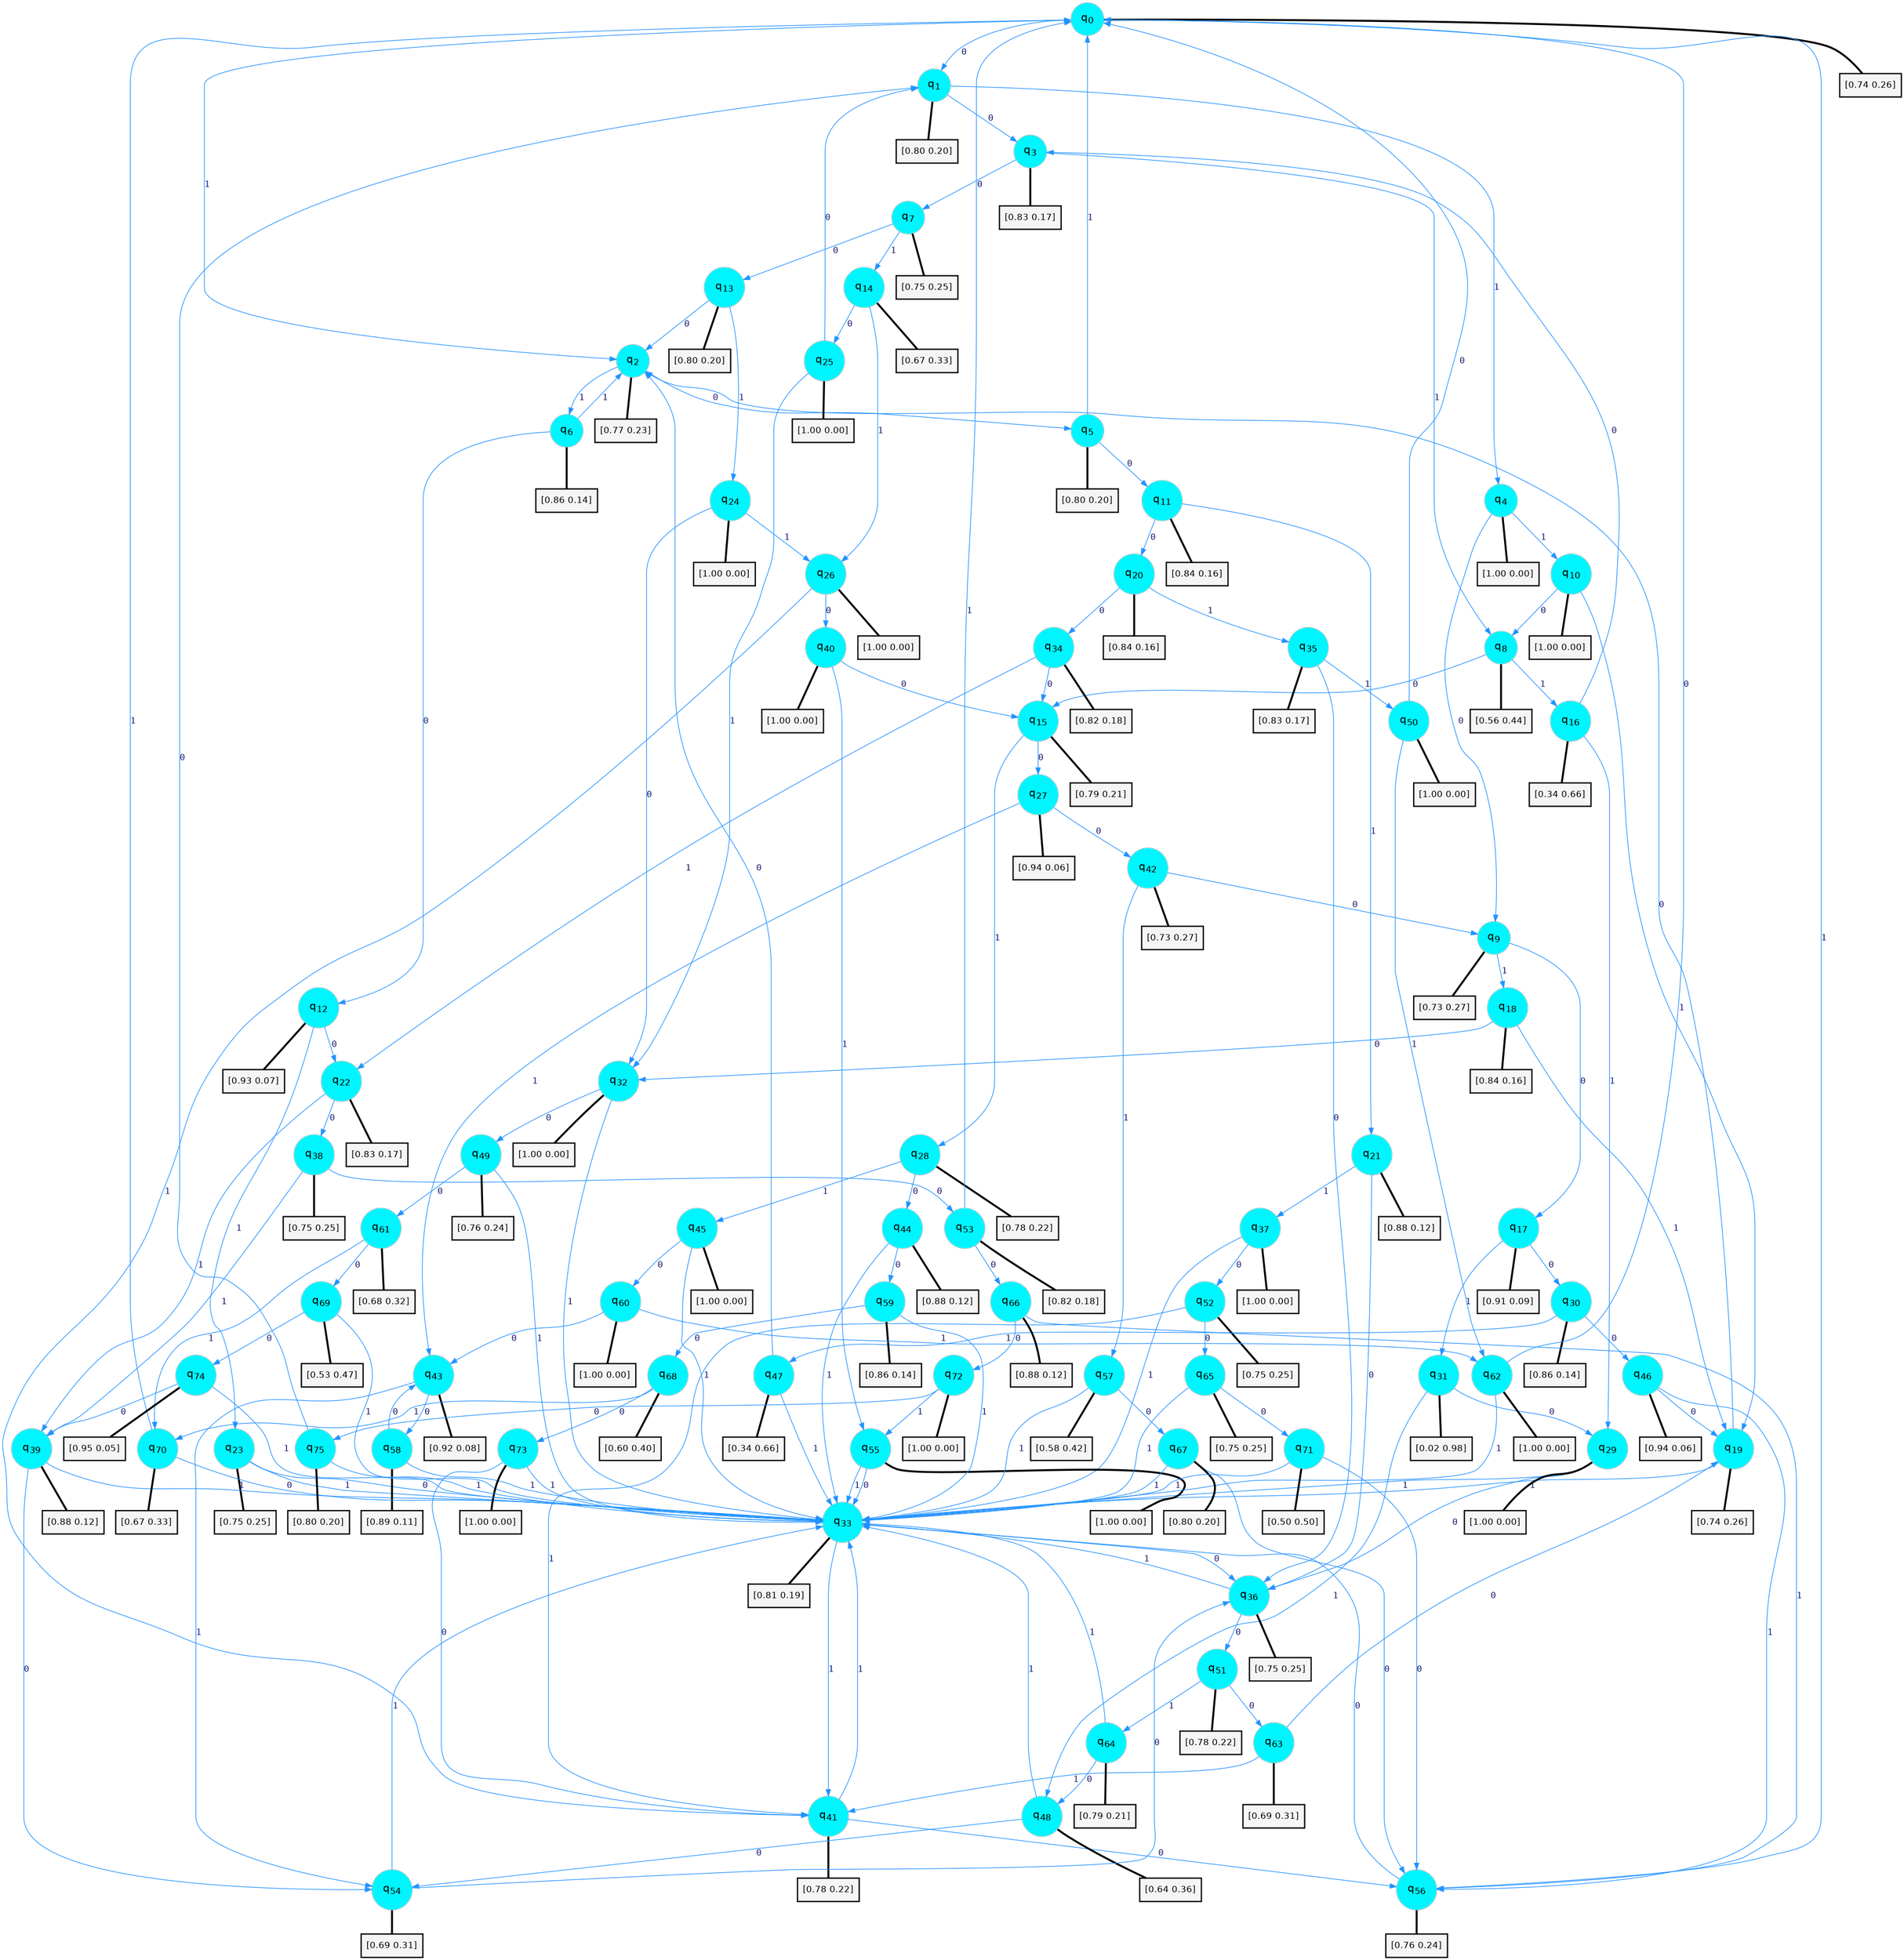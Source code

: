 digraph G {
graph [
bgcolor=transparent, dpi=300, rankdir=TD, size="40,25"];
node [
color=gray, fillcolor=turquoise1, fontcolor=black, fontname=Helvetica, fontsize=16, fontweight=bold, shape=circle, style=filled];
edge [
arrowsize=1, color=dodgerblue1, fontcolor=midnightblue, fontname=courier, fontweight=bold, penwidth=1, style=solid, weight=20];
0[label=<q<SUB>0</SUB>>];
1[label=<q<SUB>1</SUB>>];
2[label=<q<SUB>2</SUB>>];
3[label=<q<SUB>3</SUB>>];
4[label=<q<SUB>4</SUB>>];
5[label=<q<SUB>5</SUB>>];
6[label=<q<SUB>6</SUB>>];
7[label=<q<SUB>7</SUB>>];
8[label=<q<SUB>8</SUB>>];
9[label=<q<SUB>9</SUB>>];
10[label=<q<SUB>10</SUB>>];
11[label=<q<SUB>11</SUB>>];
12[label=<q<SUB>12</SUB>>];
13[label=<q<SUB>13</SUB>>];
14[label=<q<SUB>14</SUB>>];
15[label=<q<SUB>15</SUB>>];
16[label=<q<SUB>16</SUB>>];
17[label=<q<SUB>17</SUB>>];
18[label=<q<SUB>18</SUB>>];
19[label=<q<SUB>19</SUB>>];
20[label=<q<SUB>20</SUB>>];
21[label=<q<SUB>21</SUB>>];
22[label=<q<SUB>22</SUB>>];
23[label=<q<SUB>23</SUB>>];
24[label=<q<SUB>24</SUB>>];
25[label=<q<SUB>25</SUB>>];
26[label=<q<SUB>26</SUB>>];
27[label=<q<SUB>27</SUB>>];
28[label=<q<SUB>28</SUB>>];
29[label=<q<SUB>29</SUB>>];
30[label=<q<SUB>30</SUB>>];
31[label=<q<SUB>31</SUB>>];
32[label=<q<SUB>32</SUB>>];
33[label=<q<SUB>33</SUB>>];
34[label=<q<SUB>34</SUB>>];
35[label=<q<SUB>35</SUB>>];
36[label=<q<SUB>36</SUB>>];
37[label=<q<SUB>37</SUB>>];
38[label=<q<SUB>38</SUB>>];
39[label=<q<SUB>39</SUB>>];
40[label=<q<SUB>40</SUB>>];
41[label=<q<SUB>41</SUB>>];
42[label=<q<SUB>42</SUB>>];
43[label=<q<SUB>43</SUB>>];
44[label=<q<SUB>44</SUB>>];
45[label=<q<SUB>45</SUB>>];
46[label=<q<SUB>46</SUB>>];
47[label=<q<SUB>47</SUB>>];
48[label=<q<SUB>48</SUB>>];
49[label=<q<SUB>49</SUB>>];
50[label=<q<SUB>50</SUB>>];
51[label=<q<SUB>51</SUB>>];
52[label=<q<SUB>52</SUB>>];
53[label=<q<SUB>53</SUB>>];
54[label=<q<SUB>54</SUB>>];
55[label=<q<SUB>55</SUB>>];
56[label=<q<SUB>56</SUB>>];
57[label=<q<SUB>57</SUB>>];
58[label=<q<SUB>58</SUB>>];
59[label=<q<SUB>59</SUB>>];
60[label=<q<SUB>60</SUB>>];
61[label=<q<SUB>61</SUB>>];
62[label=<q<SUB>62</SUB>>];
63[label=<q<SUB>63</SUB>>];
64[label=<q<SUB>64</SUB>>];
65[label=<q<SUB>65</SUB>>];
66[label=<q<SUB>66</SUB>>];
67[label=<q<SUB>67</SUB>>];
68[label=<q<SUB>68</SUB>>];
69[label=<q<SUB>69</SUB>>];
70[label=<q<SUB>70</SUB>>];
71[label=<q<SUB>71</SUB>>];
72[label=<q<SUB>72</SUB>>];
73[label=<q<SUB>73</SUB>>];
74[label=<q<SUB>74</SUB>>];
75[label=<q<SUB>75</SUB>>];
76[label="[0.74 0.26]", shape=box,fontcolor=black, fontname=Helvetica, fontsize=14, penwidth=2, fillcolor=whitesmoke,color=black];
77[label="[0.80 0.20]", shape=box,fontcolor=black, fontname=Helvetica, fontsize=14, penwidth=2, fillcolor=whitesmoke,color=black];
78[label="[0.77 0.23]", shape=box,fontcolor=black, fontname=Helvetica, fontsize=14, penwidth=2, fillcolor=whitesmoke,color=black];
79[label="[0.83 0.17]", shape=box,fontcolor=black, fontname=Helvetica, fontsize=14, penwidth=2, fillcolor=whitesmoke,color=black];
80[label="[1.00 0.00]", shape=box,fontcolor=black, fontname=Helvetica, fontsize=14, penwidth=2, fillcolor=whitesmoke,color=black];
81[label="[0.80 0.20]", shape=box,fontcolor=black, fontname=Helvetica, fontsize=14, penwidth=2, fillcolor=whitesmoke,color=black];
82[label="[0.86 0.14]", shape=box,fontcolor=black, fontname=Helvetica, fontsize=14, penwidth=2, fillcolor=whitesmoke,color=black];
83[label="[0.75 0.25]", shape=box,fontcolor=black, fontname=Helvetica, fontsize=14, penwidth=2, fillcolor=whitesmoke,color=black];
84[label="[0.56 0.44]", shape=box,fontcolor=black, fontname=Helvetica, fontsize=14, penwidth=2, fillcolor=whitesmoke,color=black];
85[label="[0.73 0.27]", shape=box,fontcolor=black, fontname=Helvetica, fontsize=14, penwidth=2, fillcolor=whitesmoke,color=black];
86[label="[1.00 0.00]", shape=box,fontcolor=black, fontname=Helvetica, fontsize=14, penwidth=2, fillcolor=whitesmoke,color=black];
87[label="[0.84 0.16]", shape=box,fontcolor=black, fontname=Helvetica, fontsize=14, penwidth=2, fillcolor=whitesmoke,color=black];
88[label="[0.93 0.07]", shape=box,fontcolor=black, fontname=Helvetica, fontsize=14, penwidth=2, fillcolor=whitesmoke,color=black];
89[label="[0.80 0.20]", shape=box,fontcolor=black, fontname=Helvetica, fontsize=14, penwidth=2, fillcolor=whitesmoke,color=black];
90[label="[0.67 0.33]", shape=box,fontcolor=black, fontname=Helvetica, fontsize=14, penwidth=2, fillcolor=whitesmoke,color=black];
91[label="[0.79 0.21]", shape=box,fontcolor=black, fontname=Helvetica, fontsize=14, penwidth=2, fillcolor=whitesmoke,color=black];
92[label="[0.34 0.66]", shape=box,fontcolor=black, fontname=Helvetica, fontsize=14, penwidth=2, fillcolor=whitesmoke,color=black];
93[label="[0.91 0.09]", shape=box,fontcolor=black, fontname=Helvetica, fontsize=14, penwidth=2, fillcolor=whitesmoke,color=black];
94[label="[0.84 0.16]", shape=box,fontcolor=black, fontname=Helvetica, fontsize=14, penwidth=2, fillcolor=whitesmoke,color=black];
95[label="[0.74 0.26]", shape=box,fontcolor=black, fontname=Helvetica, fontsize=14, penwidth=2, fillcolor=whitesmoke,color=black];
96[label="[0.84 0.16]", shape=box,fontcolor=black, fontname=Helvetica, fontsize=14, penwidth=2, fillcolor=whitesmoke,color=black];
97[label="[0.88 0.12]", shape=box,fontcolor=black, fontname=Helvetica, fontsize=14, penwidth=2, fillcolor=whitesmoke,color=black];
98[label="[0.83 0.17]", shape=box,fontcolor=black, fontname=Helvetica, fontsize=14, penwidth=2, fillcolor=whitesmoke,color=black];
99[label="[0.75 0.25]", shape=box,fontcolor=black, fontname=Helvetica, fontsize=14, penwidth=2, fillcolor=whitesmoke,color=black];
100[label="[1.00 0.00]", shape=box,fontcolor=black, fontname=Helvetica, fontsize=14, penwidth=2, fillcolor=whitesmoke,color=black];
101[label="[1.00 0.00]", shape=box,fontcolor=black, fontname=Helvetica, fontsize=14, penwidth=2, fillcolor=whitesmoke,color=black];
102[label="[1.00 0.00]", shape=box,fontcolor=black, fontname=Helvetica, fontsize=14, penwidth=2, fillcolor=whitesmoke,color=black];
103[label="[0.94 0.06]", shape=box,fontcolor=black, fontname=Helvetica, fontsize=14, penwidth=2, fillcolor=whitesmoke,color=black];
104[label="[0.78 0.22]", shape=box,fontcolor=black, fontname=Helvetica, fontsize=14, penwidth=2, fillcolor=whitesmoke,color=black];
105[label="[1.00 0.00]", shape=box,fontcolor=black, fontname=Helvetica, fontsize=14, penwidth=2, fillcolor=whitesmoke,color=black];
106[label="[0.86 0.14]", shape=box,fontcolor=black, fontname=Helvetica, fontsize=14, penwidth=2, fillcolor=whitesmoke,color=black];
107[label="[0.02 0.98]", shape=box,fontcolor=black, fontname=Helvetica, fontsize=14, penwidth=2, fillcolor=whitesmoke,color=black];
108[label="[1.00 0.00]", shape=box,fontcolor=black, fontname=Helvetica, fontsize=14, penwidth=2, fillcolor=whitesmoke,color=black];
109[label="[0.81 0.19]", shape=box,fontcolor=black, fontname=Helvetica, fontsize=14, penwidth=2, fillcolor=whitesmoke,color=black];
110[label="[0.82 0.18]", shape=box,fontcolor=black, fontname=Helvetica, fontsize=14, penwidth=2, fillcolor=whitesmoke,color=black];
111[label="[0.83 0.17]", shape=box,fontcolor=black, fontname=Helvetica, fontsize=14, penwidth=2, fillcolor=whitesmoke,color=black];
112[label="[0.75 0.25]", shape=box,fontcolor=black, fontname=Helvetica, fontsize=14, penwidth=2, fillcolor=whitesmoke,color=black];
113[label="[1.00 0.00]", shape=box,fontcolor=black, fontname=Helvetica, fontsize=14, penwidth=2, fillcolor=whitesmoke,color=black];
114[label="[0.75 0.25]", shape=box,fontcolor=black, fontname=Helvetica, fontsize=14, penwidth=2, fillcolor=whitesmoke,color=black];
115[label="[0.88 0.12]", shape=box,fontcolor=black, fontname=Helvetica, fontsize=14, penwidth=2, fillcolor=whitesmoke,color=black];
116[label="[1.00 0.00]", shape=box,fontcolor=black, fontname=Helvetica, fontsize=14, penwidth=2, fillcolor=whitesmoke,color=black];
117[label="[0.78 0.22]", shape=box,fontcolor=black, fontname=Helvetica, fontsize=14, penwidth=2, fillcolor=whitesmoke,color=black];
118[label="[0.73 0.27]", shape=box,fontcolor=black, fontname=Helvetica, fontsize=14, penwidth=2, fillcolor=whitesmoke,color=black];
119[label="[0.92 0.08]", shape=box,fontcolor=black, fontname=Helvetica, fontsize=14, penwidth=2, fillcolor=whitesmoke,color=black];
120[label="[0.88 0.12]", shape=box,fontcolor=black, fontname=Helvetica, fontsize=14, penwidth=2, fillcolor=whitesmoke,color=black];
121[label="[1.00 0.00]", shape=box,fontcolor=black, fontname=Helvetica, fontsize=14, penwidth=2, fillcolor=whitesmoke,color=black];
122[label="[0.94 0.06]", shape=box,fontcolor=black, fontname=Helvetica, fontsize=14, penwidth=2, fillcolor=whitesmoke,color=black];
123[label="[0.34 0.66]", shape=box,fontcolor=black, fontname=Helvetica, fontsize=14, penwidth=2, fillcolor=whitesmoke,color=black];
124[label="[0.64 0.36]", shape=box,fontcolor=black, fontname=Helvetica, fontsize=14, penwidth=2, fillcolor=whitesmoke,color=black];
125[label="[0.76 0.24]", shape=box,fontcolor=black, fontname=Helvetica, fontsize=14, penwidth=2, fillcolor=whitesmoke,color=black];
126[label="[1.00 0.00]", shape=box,fontcolor=black, fontname=Helvetica, fontsize=14, penwidth=2, fillcolor=whitesmoke,color=black];
127[label="[0.78 0.22]", shape=box,fontcolor=black, fontname=Helvetica, fontsize=14, penwidth=2, fillcolor=whitesmoke,color=black];
128[label="[0.75 0.25]", shape=box,fontcolor=black, fontname=Helvetica, fontsize=14, penwidth=2, fillcolor=whitesmoke,color=black];
129[label="[0.82 0.18]", shape=box,fontcolor=black, fontname=Helvetica, fontsize=14, penwidth=2, fillcolor=whitesmoke,color=black];
130[label="[0.69 0.31]", shape=box,fontcolor=black, fontname=Helvetica, fontsize=14, penwidth=2, fillcolor=whitesmoke,color=black];
131[label="[1.00 0.00]", shape=box,fontcolor=black, fontname=Helvetica, fontsize=14, penwidth=2, fillcolor=whitesmoke,color=black];
132[label="[0.76 0.24]", shape=box,fontcolor=black, fontname=Helvetica, fontsize=14, penwidth=2, fillcolor=whitesmoke,color=black];
133[label="[0.58 0.42]", shape=box,fontcolor=black, fontname=Helvetica, fontsize=14, penwidth=2, fillcolor=whitesmoke,color=black];
134[label="[0.89 0.11]", shape=box,fontcolor=black, fontname=Helvetica, fontsize=14, penwidth=2, fillcolor=whitesmoke,color=black];
135[label="[0.86 0.14]", shape=box,fontcolor=black, fontname=Helvetica, fontsize=14, penwidth=2, fillcolor=whitesmoke,color=black];
136[label="[1.00 0.00]", shape=box,fontcolor=black, fontname=Helvetica, fontsize=14, penwidth=2, fillcolor=whitesmoke,color=black];
137[label="[0.68 0.32]", shape=box,fontcolor=black, fontname=Helvetica, fontsize=14, penwidth=2, fillcolor=whitesmoke,color=black];
138[label="[1.00 0.00]", shape=box,fontcolor=black, fontname=Helvetica, fontsize=14, penwidth=2, fillcolor=whitesmoke,color=black];
139[label="[0.69 0.31]", shape=box,fontcolor=black, fontname=Helvetica, fontsize=14, penwidth=2, fillcolor=whitesmoke,color=black];
140[label="[0.79 0.21]", shape=box,fontcolor=black, fontname=Helvetica, fontsize=14, penwidth=2, fillcolor=whitesmoke,color=black];
141[label="[0.75 0.25]", shape=box,fontcolor=black, fontname=Helvetica, fontsize=14, penwidth=2, fillcolor=whitesmoke,color=black];
142[label="[0.88 0.12]", shape=box,fontcolor=black, fontname=Helvetica, fontsize=14, penwidth=2, fillcolor=whitesmoke,color=black];
143[label="[0.80 0.20]", shape=box,fontcolor=black, fontname=Helvetica, fontsize=14, penwidth=2, fillcolor=whitesmoke,color=black];
144[label="[0.60 0.40]", shape=box,fontcolor=black, fontname=Helvetica, fontsize=14, penwidth=2, fillcolor=whitesmoke,color=black];
145[label="[0.53 0.47]", shape=box,fontcolor=black, fontname=Helvetica, fontsize=14, penwidth=2, fillcolor=whitesmoke,color=black];
146[label="[0.67 0.33]", shape=box,fontcolor=black, fontname=Helvetica, fontsize=14, penwidth=2, fillcolor=whitesmoke,color=black];
147[label="[0.50 0.50]", shape=box,fontcolor=black, fontname=Helvetica, fontsize=14, penwidth=2, fillcolor=whitesmoke,color=black];
148[label="[1.00 0.00]", shape=box,fontcolor=black, fontname=Helvetica, fontsize=14, penwidth=2, fillcolor=whitesmoke,color=black];
149[label="[1.00 0.00]", shape=box,fontcolor=black, fontname=Helvetica, fontsize=14, penwidth=2, fillcolor=whitesmoke,color=black];
150[label="[0.95 0.05]", shape=box,fontcolor=black, fontname=Helvetica, fontsize=14, penwidth=2, fillcolor=whitesmoke,color=black];
151[label="[0.80 0.20]", shape=box,fontcolor=black, fontname=Helvetica, fontsize=14, penwidth=2, fillcolor=whitesmoke,color=black];
0->1 [label=0];
0->2 [label=1];
0->76 [arrowhead=none, penwidth=3,color=black];
1->3 [label=0];
1->4 [label=1];
1->77 [arrowhead=none, penwidth=3,color=black];
2->5 [label=0];
2->6 [label=1];
2->78 [arrowhead=none, penwidth=3,color=black];
3->7 [label=0];
3->8 [label=1];
3->79 [arrowhead=none, penwidth=3,color=black];
4->9 [label=0];
4->10 [label=1];
4->80 [arrowhead=none, penwidth=3,color=black];
5->11 [label=0];
5->0 [label=1];
5->81 [arrowhead=none, penwidth=3,color=black];
6->12 [label=0];
6->2 [label=1];
6->82 [arrowhead=none, penwidth=3,color=black];
7->13 [label=0];
7->14 [label=1];
7->83 [arrowhead=none, penwidth=3,color=black];
8->15 [label=0];
8->16 [label=1];
8->84 [arrowhead=none, penwidth=3,color=black];
9->17 [label=0];
9->18 [label=1];
9->85 [arrowhead=none, penwidth=3,color=black];
10->8 [label=0];
10->19 [label=1];
10->86 [arrowhead=none, penwidth=3,color=black];
11->20 [label=0];
11->21 [label=1];
11->87 [arrowhead=none, penwidth=3,color=black];
12->22 [label=0];
12->23 [label=1];
12->88 [arrowhead=none, penwidth=3,color=black];
13->2 [label=0];
13->24 [label=1];
13->89 [arrowhead=none, penwidth=3,color=black];
14->25 [label=0];
14->26 [label=1];
14->90 [arrowhead=none, penwidth=3,color=black];
15->27 [label=0];
15->28 [label=1];
15->91 [arrowhead=none, penwidth=3,color=black];
16->3 [label=0];
16->29 [label=1];
16->92 [arrowhead=none, penwidth=3,color=black];
17->30 [label=0];
17->31 [label=1];
17->93 [arrowhead=none, penwidth=3,color=black];
18->32 [label=0];
18->19 [label=1];
18->94 [arrowhead=none, penwidth=3,color=black];
19->2 [label=0];
19->33 [label=1];
19->95 [arrowhead=none, penwidth=3,color=black];
20->34 [label=0];
20->35 [label=1];
20->96 [arrowhead=none, penwidth=3,color=black];
21->36 [label=0];
21->37 [label=1];
21->97 [arrowhead=none, penwidth=3,color=black];
22->38 [label=0];
22->39 [label=1];
22->98 [arrowhead=none, penwidth=3,color=black];
23->33 [label=0];
23->33 [label=1];
23->99 [arrowhead=none, penwidth=3,color=black];
24->32 [label=0];
24->26 [label=1];
24->100 [arrowhead=none, penwidth=3,color=black];
25->1 [label=0];
25->32 [label=1];
25->101 [arrowhead=none, penwidth=3,color=black];
26->40 [label=0];
26->41 [label=1];
26->102 [arrowhead=none, penwidth=3,color=black];
27->42 [label=0];
27->43 [label=1];
27->103 [arrowhead=none, penwidth=3,color=black];
28->44 [label=0];
28->45 [label=1];
28->104 [arrowhead=none, penwidth=3,color=black];
29->36 [label=0];
29->33 [label=1];
29->105 [arrowhead=none, penwidth=3,color=black];
30->46 [label=0];
30->47 [label=1];
30->106 [arrowhead=none, penwidth=3,color=black];
31->29 [label=0];
31->48 [label=1];
31->107 [arrowhead=none, penwidth=3,color=black];
32->49 [label=0];
32->33 [label=1];
32->108 [arrowhead=none, penwidth=3,color=black];
33->36 [label=0];
33->41 [label=1];
33->109 [arrowhead=none, penwidth=3,color=black];
34->15 [label=0];
34->22 [label=1];
34->110 [arrowhead=none, penwidth=3,color=black];
35->36 [label=0];
35->50 [label=1];
35->111 [arrowhead=none, penwidth=3,color=black];
36->51 [label=0];
36->33 [label=1];
36->112 [arrowhead=none, penwidth=3,color=black];
37->52 [label=0];
37->33 [label=1];
37->113 [arrowhead=none, penwidth=3,color=black];
38->53 [label=0];
38->39 [label=1];
38->114 [arrowhead=none, penwidth=3,color=black];
39->54 [label=0];
39->33 [label=1];
39->115 [arrowhead=none, penwidth=3,color=black];
40->15 [label=0];
40->55 [label=1];
40->116 [arrowhead=none, penwidth=3,color=black];
41->56 [label=0];
41->33 [label=1];
41->117 [arrowhead=none, penwidth=3,color=black];
42->9 [label=0];
42->57 [label=1];
42->118 [arrowhead=none, penwidth=3,color=black];
43->58 [label=0];
43->54 [label=1];
43->119 [arrowhead=none, penwidth=3,color=black];
44->59 [label=0];
44->33 [label=1];
44->120 [arrowhead=none, penwidth=3,color=black];
45->60 [label=0];
45->33 [label=1];
45->121 [arrowhead=none, penwidth=3,color=black];
46->19 [label=0];
46->56 [label=1];
46->122 [arrowhead=none, penwidth=3,color=black];
47->2 [label=0];
47->33 [label=1];
47->123 [arrowhead=none, penwidth=3,color=black];
48->54 [label=0];
48->33 [label=1];
48->124 [arrowhead=none, penwidth=3,color=black];
49->61 [label=0];
49->33 [label=1];
49->125 [arrowhead=none, penwidth=3,color=black];
50->0 [label=0];
50->62 [label=1];
50->126 [arrowhead=none, penwidth=3,color=black];
51->63 [label=0];
51->64 [label=1];
51->127 [arrowhead=none, penwidth=3,color=black];
52->65 [label=0];
52->41 [label=1];
52->128 [arrowhead=none, penwidth=3,color=black];
53->66 [label=0];
53->0 [label=1];
53->129 [arrowhead=none, penwidth=3,color=black];
54->36 [label=0];
54->33 [label=1];
54->130 [arrowhead=none, penwidth=3,color=black];
55->33 [label=0];
55->33 [label=1];
55->131 [arrowhead=none, penwidth=3,color=black];
56->33 [label=0];
56->0 [label=1];
56->132 [arrowhead=none, penwidth=3,color=black];
57->67 [label=0];
57->33 [label=1];
57->133 [arrowhead=none, penwidth=3,color=black];
58->43 [label=0];
58->33 [label=1];
58->134 [arrowhead=none, penwidth=3,color=black];
59->68 [label=0];
59->33 [label=1];
59->135 [arrowhead=none, penwidth=3,color=black];
60->43 [label=0];
60->62 [label=1];
60->136 [arrowhead=none, penwidth=3,color=black];
61->69 [label=0];
61->70 [label=1];
61->137 [arrowhead=none, penwidth=3,color=black];
62->0 [label=0];
62->33 [label=1];
62->138 [arrowhead=none, penwidth=3,color=black];
63->19 [label=0];
63->41 [label=1];
63->139 [arrowhead=none, penwidth=3,color=black];
64->48 [label=0];
64->33 [label=1];
64->140 [arrowhead=none, penwidth=3,color=black];
65->71 [label=0];
65->33 [label=1];
65->141 [arrowhead=none, penwidth=3,color=black];
66->72 [label=0];
66->56 [label=1];
66->142 [arrowhead=none, penwidth=3,color=black];
67->56 [label=0];
67->33 [label=1];
67->143 [arrowhead=none, penwidth=3,color=black];
68->73 [label=0];
68->70 [label=1];
68->144 [arrowhead=none, penwidth=3,color=black];
69->74 [label=0];
69->33 [label=1];
69->145 [arrowhead=none, penwidth=3,color=black];
70->33 [label=0];
70->0 [label=1];
70->146 [arrowhead=none, penwidth=3,color=black];
71->56 [label=0];
71->33 [label=1];
71->147 [arrowhead=none, penwidth=3,color=black];
72->75 [label=0];
72->55 [label=1];
72->148 [arrowhead=none, penwidth=3,color=black];
73->41 [label=0];
73->33 [label=1];
73->149 [arrowhead=none, penwidth=3,color=black];
74->39 [label=0];
74->33 [label=1];
74->150 [arrowhead=none, penwidth=3,color=black];
75->1 [label=0];
75->33 [label=1];
75->151 [arrowhead=none, penwidth=3,color=black];
}
